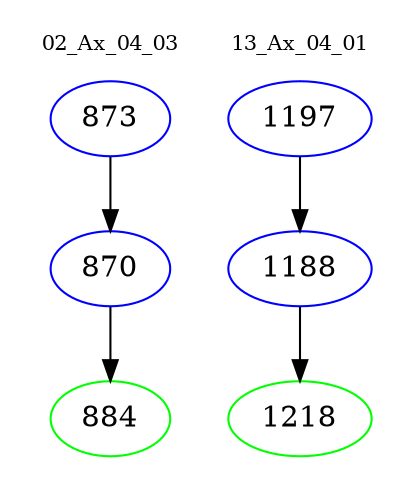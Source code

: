 digraph{
subgraph cluster_0 {
color = white
label = "02_Ax_04_03";
fontsize=10;
T0_873 [label="873", color="blue"]
T0_873 -> T0_870 [color="black"]
T0_870 [label="870", color="blue"]
T0_870 -> T0_884 [color="black"]
T0_884 [label="884", color="green"]
}
subgraph cluster_1 {
color = white
label = "13_Ax_04_01";
fontsize=10;
T1_1197 [label="1197", color="blue"]
T1_1197 -> T1_1188 [color="black"]
T1_1188 [label="1188", color="blue"]
T1_1188 -> T1_1218 [color="black"]
T1_1218 [label="1218", color="green"]
}
}
